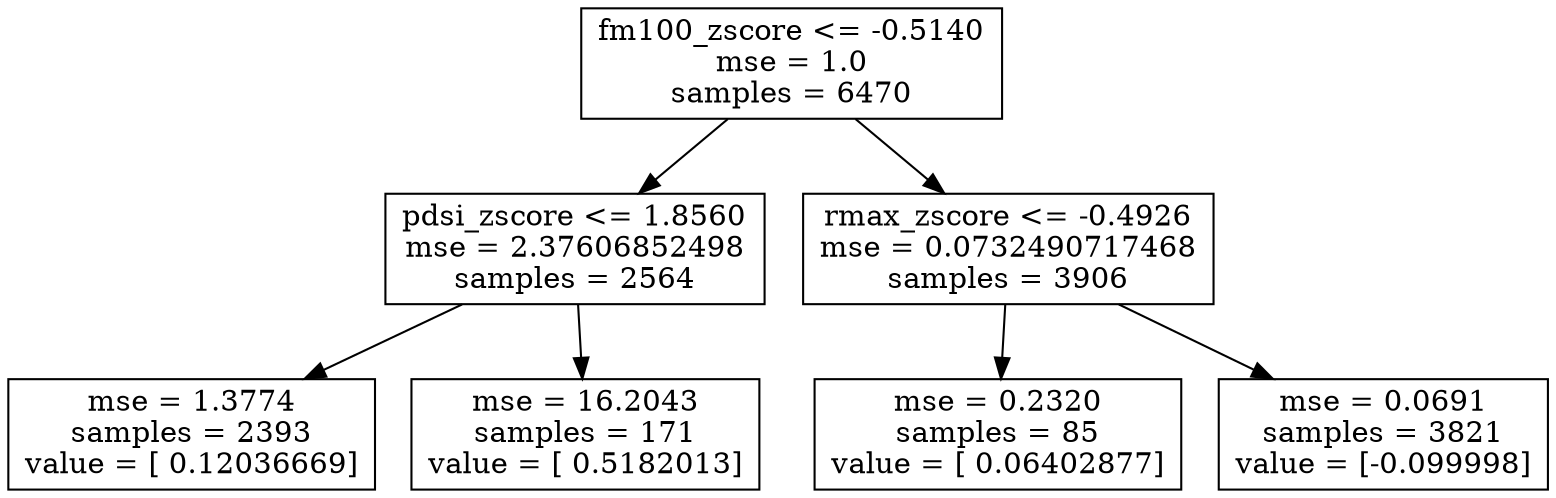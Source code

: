 digraph Tree {
0 [label="fm100_zscore <= -0.5140\nmse = 1.0\nsamples = 6470", shape="box"] ;
1 [label="pdsi_zscore <= 1.8560\nmse = 2.37606852498\nsamples = 2564", shape="box"] ;
0 -> 1 ;
2 [label="mse = 1.3774\nsamples = 2393\nvalue = [ 0.12036669]", shape="box"] ;
1 -> 2 ;
3 [label="mse = 16.2043\nsamples = 171\nvalue = [ 0.5182013]", shape="box"] ;
1 -> 3 ;
4 [label="rmax_zscore <= -0.4926\nmse = 0.0732490717468\nsamples = 3906", shape="box"] ;
0 -> 4 ;
5 [label="mse = 0.2320\nsamples = 85\nvalue = [ 0.06402877]", shape="box"] ;
4 -> 5 ;
6 [label="mse = 0.0691\nsamples = 3821\nvalue = [-0.099998]", shape="box"] ;
4 -> 6 ;
}